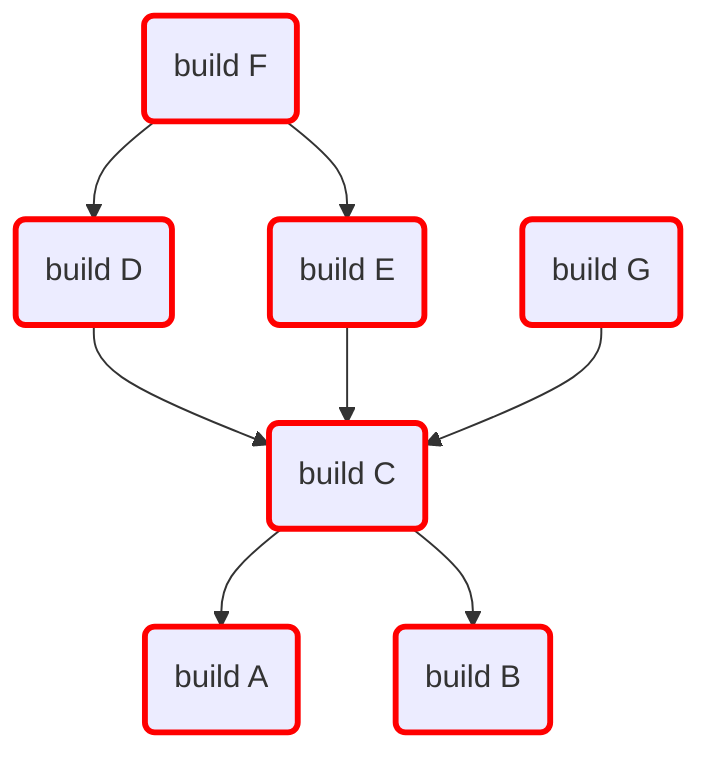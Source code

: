 flowchart TD
classDef forced stroke:red,stroke-width:3px
classDef used stroke:orange,stroke-width:3px
classDef selected stroke:black,stroke-width:3px
A:build(" build A")
B:build(" build B")
C:build(" build C")
D:build(" build D")
E:build(" build E")
F:build(" build F")
G:build(" build G")
class A:build forced
class B:build forced
C:build --> A:build
C:build --> B:build
class C:build forced
D:build --> C:build
class D:build forced
E:build --> C:build
class E:build forced
F:build --> D:build
F:build --> E:build
class F:build forced
G:build --> C:build
class G:build forced